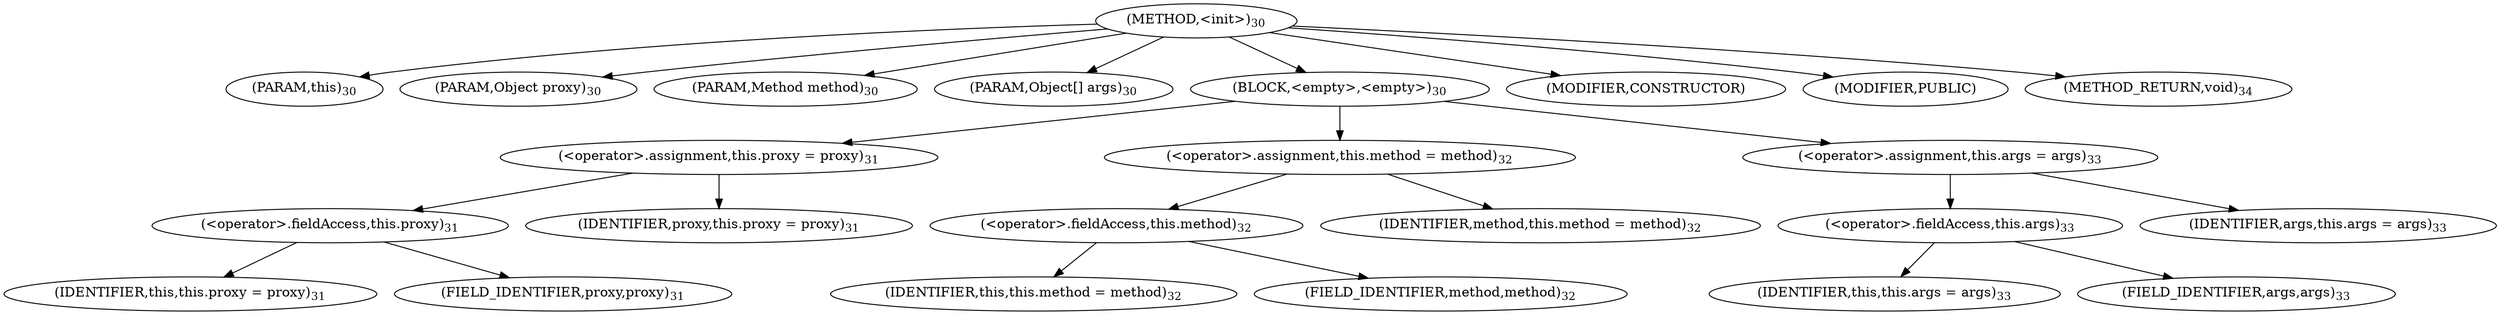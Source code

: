 digraph "&lt;init&gt;" {  
"33" [label = <(METHOD,&lt;init&gt;)<SUB>30</SUB>> ]
"4" [label = <(PARAM,this)<SUB>30</SUB>> ]
"34" [label = <(PARAM,Object proxy)<SUB>30</SUB>> ]
"35" [label = <(PARAM,Method method)<SUB>30</SUB>> ]
"36" [label = <(PARAM,Object[] args)<SUB>30</SUB>> ]
"37" [label = <(BLOCK,&lt;empty&gt;,&lt;empty&gt;)<SUB>30</SUB>> ]
"38" [label = <(&lt;operator&gt;.assignment,this.proxy = proxy)<SUB>31</SUB>> ]
"39" [label = <(&lt;operator&gt;.fieldAccess,this.proxy)<SUB>31</SUB>> ]
"3" [label = <(IDENTIFIER,this,this.proxy = proxy)<SUB>31</SUB>> ]
"40" [label = <(FIELD_IDENTIFIER,proxy,proxy)<SUB>31</SUB>> ]
"41" [label = <(IDENTIFIER,proxy,this.proxy = proxy)<SUB>31</SUB>> ]
"42" [label = <(&lt;operator&gt;.assignment,this.method = method)<SUB>32</SUB>> ]
"43" [label = <(&lt;operator&gt;.fieldAccess,this.method)<SUB>32</SUB>> ]
"5" [label = <(IDENTIFIER,this,this.method = method)<SUB>32</SUB>> ]
"44" [label = <(FIELD_IDENTIFIER,method,method)<SUB>32</SUB>> ]
"45" [label = <(IDENTIFIER,method,this.method = method)<SUB>32</SUB>> ]
"46" [label = <(&lt;operator&gt;.assignment,this.args = args)<SUB>33</SUB>> ]
"47" [label = <(&lt;operator&gt;.fieldAccess,this.args)<SUB>33</SUB>> ]
"6" [label = <(IDENTIFIER,this,this.args = args)<SUB>33</SUB>> ]
"48" [label = <(FIELD_IDENTIFIER,args,args)<SUB>33</SUB>> ]
"49" [label = <(IDENTIFIER,args,this.args = args)<SUB>33</SUB>> ]
"50" [label = <(MODIFIER,CONSTRUCTOR)> ]
"51" [label = <(MODIFIER,PUBLIC)> ]
"52" [label = <(METHOD_RETURN,void)<SUB>34</SUB>> ]
  "33" -> "4" 
  "33" -> "34" 
  "33" -> "35" 
  "33" -> "36" 
  "33" -> "37" 
  "33" -> "50" 
  "33" -> "51" 
  "33" -> "52" 
  "37" -> "38" 
  "37" -> "42" 
  "37" -> "46" 
  "38" -> "39" 
  "38" -> "41" 
  "39" -> "3" 
  "39" -> "40" 
  "42" -> "43" 
  "42" -> "45" 
  "43" -> "5" 
  "43" -> "44" 
  "46" -> "47" 
  "46" -> "49" 
  "47" -> "6" 
  "47" -> "48" 
}
